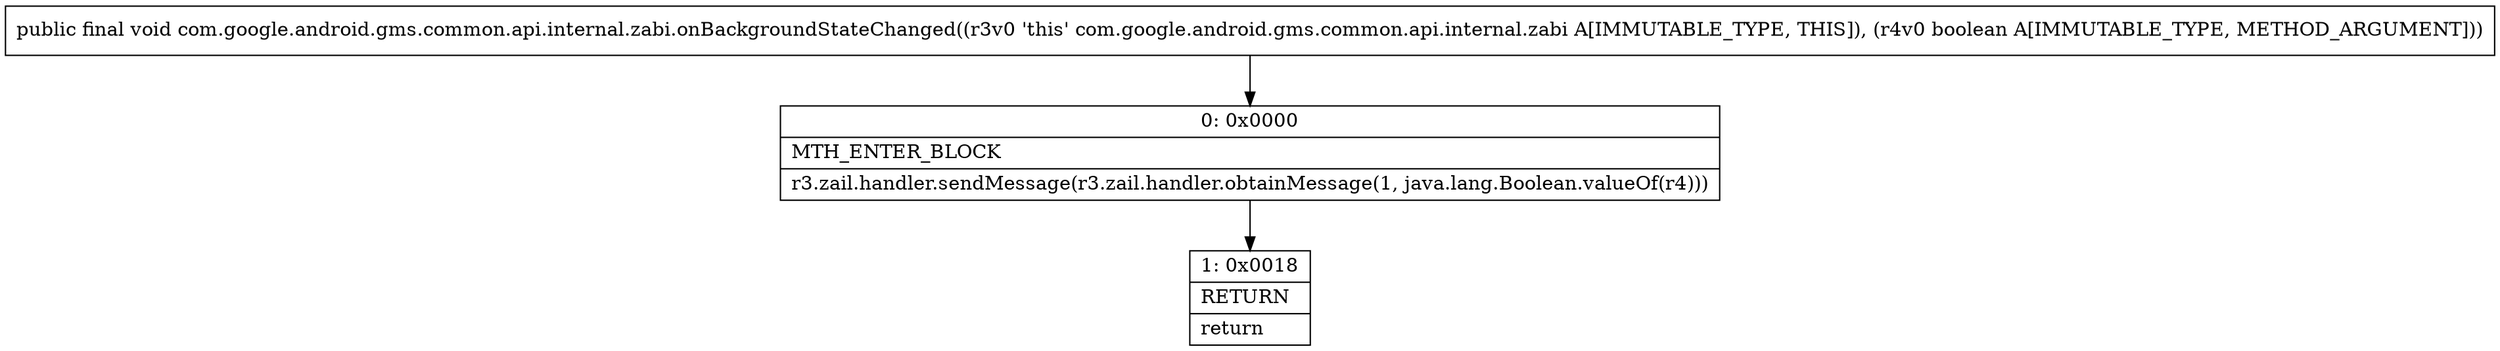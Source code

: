 digraph "CFG forcom.google.android.gms.common.api.internal.zabi.onBackgroundStateChanged(Z)V" {
Node_0 [shape=record,label="{0\:\ 0x0000|MTH_ENTER_BLOCK\l|r3.zail.handler.sendMessage(r3.zail.handler.obtainMessage(1, java.lang.Boolean.valueOf(r4)))\l}"];
Node_1 [shape=record,label="{1\:\ 0x0018|RETURN\l|return\l}"];
MethodNode[shape=record,label="{public final void com.google.android.gms.common.api.internal.zabi.onBackgroundStateChanged((r3v0 'this' com.google.android.gms.common.api.internal.zabi A[IMMUTABLE_TYPE, THIS]), (r4v0 boolean A[IMMUTABLE_TYPE, METHOD_ARGUMENT])) }"];
MethodNode -> Node_0;
Node_0 -> Node_1;
}

